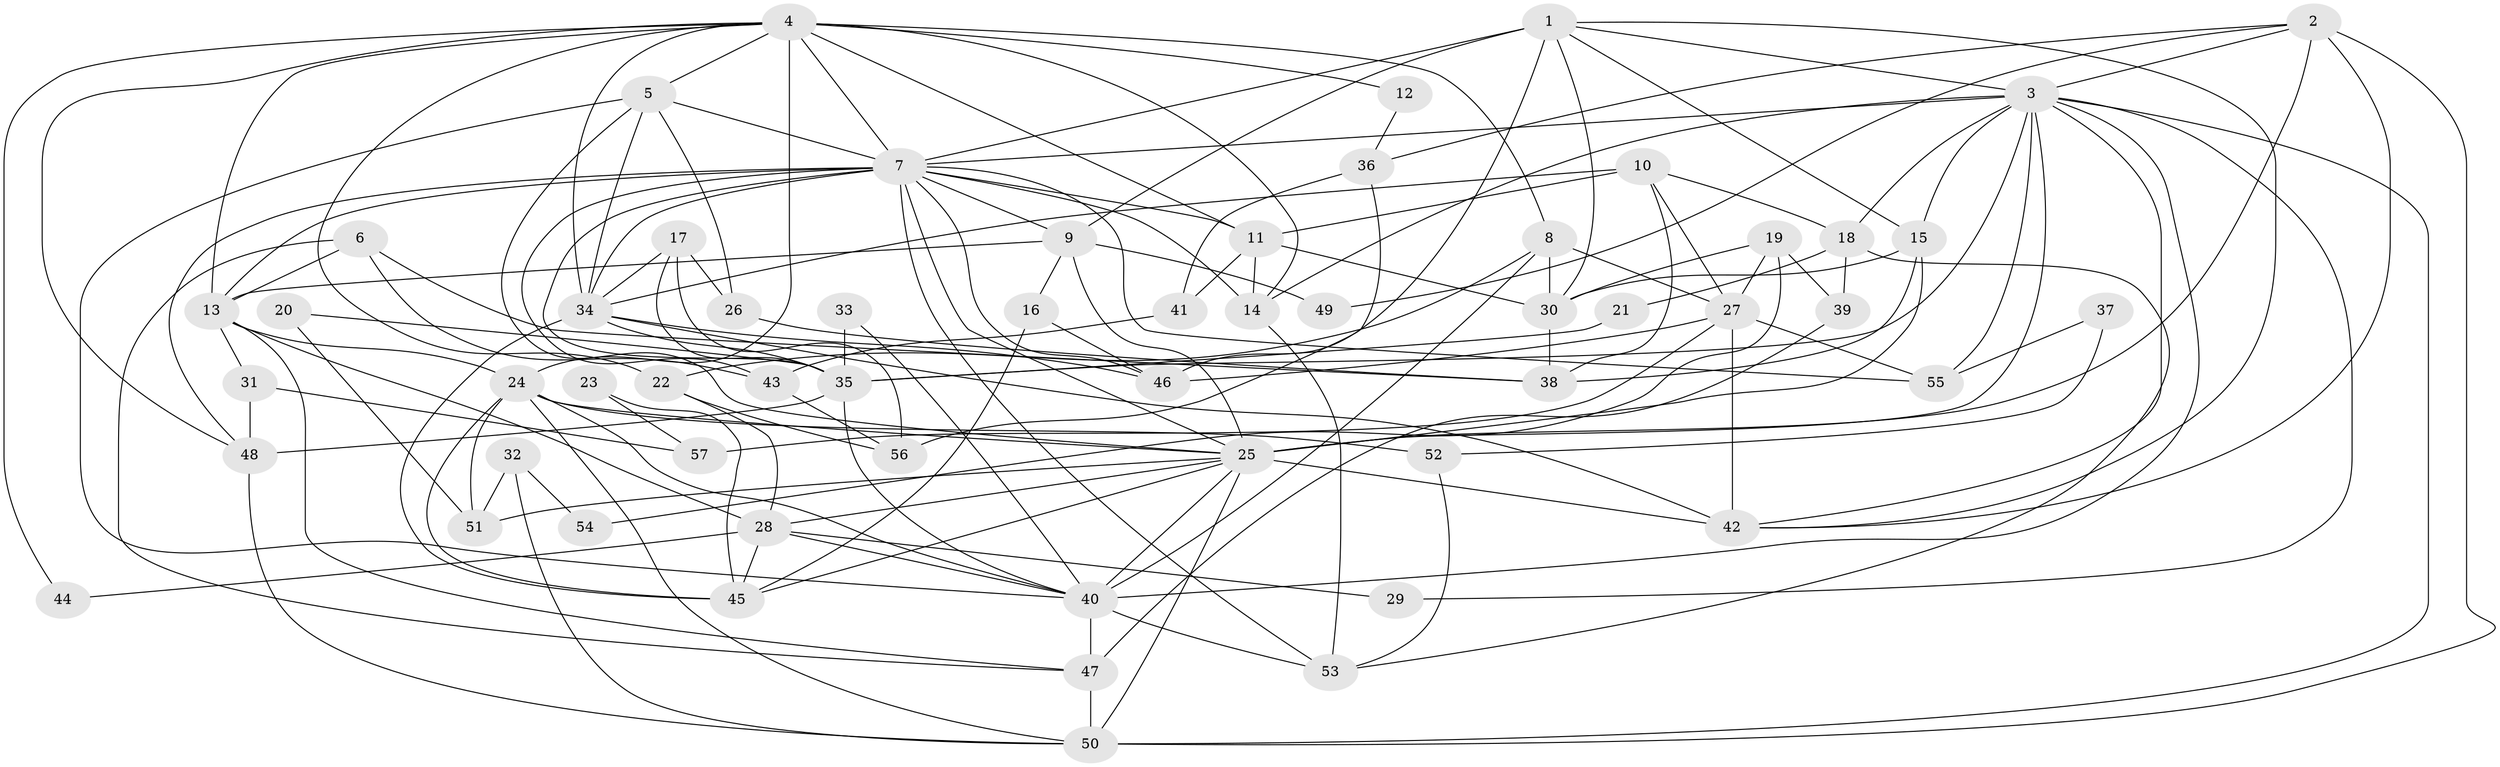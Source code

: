 // original degree distribution, {7: 0.035398230088495575, 3: 0.21238938053097345, 5: 0.19469026548672566, 4: 0.2920353982300885, 2: 0.1592920353982301, 6: 0.09734513274336283, 8: 0.008849557522123894}
// Generated by graph-tools (version 1.1) at 2025/36/03/09/25 02:36:23]
// undirected, 57 vertices, 149 edges
graph export_dot {
graph [start="1"]
  node [color=gray90,style=filled];
  1;
  2;
  3;
  4;
  5;
  6;
  7;
  8;
  9;
  10;
  11;
  12;
  13;
  14;
  15;
  16;
  17;
  18;
  19;
  20;
  21;
  22;
  23;
  24;
  25;
  26;
  27;
  28;
  29;
  30;
  31;
  32;
  33;
  34;
  35;
  36;
  37;
  38;
  39;
  40;
  41;
  42;
  43;
  44;
  45;
  46;
  47;
  48;
  49;
  50;
  51;
  52;
  53;
  54;
  55;
  56;
  57;
  1 -- 3 [weight=1.0];
  1 -- 7 [weight=1.0];
  1 -- 9 [weight=1.0];
  1 -- 15 [weight=1.0];
  1 -- 30 [weight=1.0];
  1 -- 42 [weight=1.0];
  1 -- 46 [weight=1.0];
  2 -- 3 [weight=1.0];
  2 -- 25 [weight=3.0];
  2 -- 36 [weight=1.0];
  2 -- 42 [weight=1.0];
  2 -- 49 [weight=1.0];
  2 -- 50 [weight=1.0];
  3 -- 7 [weight=1.0];
  3 -- 14 [weight=1.0];
  3 -- 15 [weight=1.0];
  3 -- 18 [weight=1.0];
  3 -- 25 [weight=1.0];
  3 -- 29 [weight=1.0];
  3 -- 35 [weight=1.0];
  3 -- 40 [weight=2.0];
  3 -- 42 [weight=1.0];
  3 -- 50 [weight=1.0];
  3 -- 55 [weight=1.0];
  4 -- 5 [weight=1.0];
  4 -- 7 [weight=1.0];
  4 -- 8 [weight=2.0];
  4 -- 11 [weight=1.0];
  4 -- 12 [weight=1.0];
  4 -- 13 [weight=2.0];
  4 -- 14 [weight=2.0];
  4 -- 22 [weight=1.0];
  4 -- 24 [weight=1.0];
  4 -- 34 [weight=1.0];
  4 -- 44 [weight=1.0];
  4 -- 48 [weight=1.0];
  5 -- 7 [weight=1.0];
  5 -- 25 [weight=1.0];
  5 -- 26 [weight=1.0];
  5 -- 34 [weight=1.0];
  5 -- 40 [weight=1.0];
  6 -- 13 [weight=2.0];
  6 -- 38 [weight=1.0];
  6 -- 43 [weight=1.0];
  6 -- 47 [weight=1.0];
  7 -- 9 [weight=1.0];
  7 -- 11 [weight=1.0];
  7 -- 13 [weight=1.0];
  7 -- 14 [weight=1.0];
  7 -- 25 [weight=1.0];
  7 -- 34 [weight=1.0];
  7 -- 35 [weight=1.0];
  7 -- 43 [weight=2.0];
  7 -- 46 [weight=1.0];
  7 -- 48 [weight=1.0];
  7 -- 53 [weight=1.0];
  7 -- 55 [weight=1.0];
  8 -- 22 [weight=1.0];
  8 -- 27 [weight=1.0];
  8 -- 30 [weight=1.0];
  8 -- 40 [weight=2.0];
  9 -- 13 [weight=1.0];
  9 -- 16 [weight=1.0];
  9 -- 25 [weight=1.0];
  9 -- 49 [weight=1.0];
  10 -- 11 [weight=1.0];
  10 -- 18 [weight=1.0];
  10 -- 27 [weight=1.0];
  10 -- 34 [weight=1.0];
  10 -- 38 [weight=1.0];
  11 -- 14 [weight=1.0];
  11 -- 30 [weight=1.0];
  11 -- 41 [weight=1.0];
  12 -- 36 [weight=1.0];
  13 -- 24 [weight=1.0];
  13 -- 28 [weight=1.0];
  13 -- 31 [weight=1.0];
  13 -- 47 [weight=1.0];
  14 -- 53 [weight=2.0];
  15 -- 25 [weight=1.0];
  15 -- 30 [weight=1.0];
  15 -- 38 [weight=1.0];
  16 -- 45 [weight=1.0];
  16 -- 46 [weight=1.0];
  17 -- 26 [weight=1.0];
  17 -- 34 [weight=1.0];
  17 -- 35 [weight=1.0];
  17 -- 56 [weight=1.0];
  18 -- 21 [weight=1.0];
  18 -- 39 [weight=1.0];
  18 -- 53 [weight=1.0];
  19 -- 27 [weight=1.0];
  19 -- 30 [weight=1.0];
  19 -- 39 [weight=1.0];
  19 -- 54 [weight=1.0];
  20 -- 35 [weight=1.0];
  20 -- 51 [weight=1.0];
  21 -- 35 [weight=1.0];
  22 -- 28 [weight=1.0];
  22 -- 56 [weight=1.0];
  23 -- 45 [weight=1.0];
  23 -- 57 [weight=1.0];
  24 -- 25 [weight=1.0];
  24 -- 40 [weight=1.0];
  24 -- 45 [weight=1.0];
  24 -- 50 [weight=1.0];
  24 -- 51 [weight=1.0];
  24 -- 52 [weight=1.0];
  25 -- 28 [weight=1.0];
  25 -- 40 [weight=2.0];
  25 -- 42 [weight=2.0];
  25 -- 45 [weight=1.0];
  25 -- 50 [weight=1.0];
  25 -- 51 [weight=1.0];
  26 -- 38 [weight=1.0];
  27 -- 42 [weight=1.0];
  27 -- 46 [weight=1.0];
  27 -- 55 [weight=1.0];
  27 -- 57 [weight=1.0];
  28 -- 29 [weight=1.0];
  28 -- 40 [weight=2.0];
  28 -- 44 [weight=2.0];
  28 -- 45 [weight=1.0];
  30 -- 38 [weight=1.0];
  31 -- 48 [weight=1.0];
  31 -- 57 [weight=1.0];
  32 -- 50 [weight=1.0];
  32 -- 51 [weight=1.0];
  32 -- 54 [weight=1.0];
  33 -- 35 [weight=2.0];
  33 -- 40 [weight=1.0];
  34 -- 35 [weight=1.0];
  34 -- 42 [weight=1.0];
  34 -- 45 [weight=1.0];
  34 -- 46 [weight=1.0];
  35 -- 40 [weight=2.0];
  35 -- 48 [weight=1.0];
  36 -- 41 [weight=1.0];
  36 -- 56 [weight=1.0];
  37 -- 52 [weight=1.0];
  37 -- 55 [weight=1.0];
  39 -- 47 [weight=1.0];
  40 -- 47 [weight=2.0];
  40 -- 53 [weight=3.0];
  41 -- 43 [weight=1.0];
  43 -- 56 [weight=1.0];
  47 -- 50 [weight=1.0];
  48 -- 50 [weight=1.0];
  52 -- 53 [weight=1.0];
}
